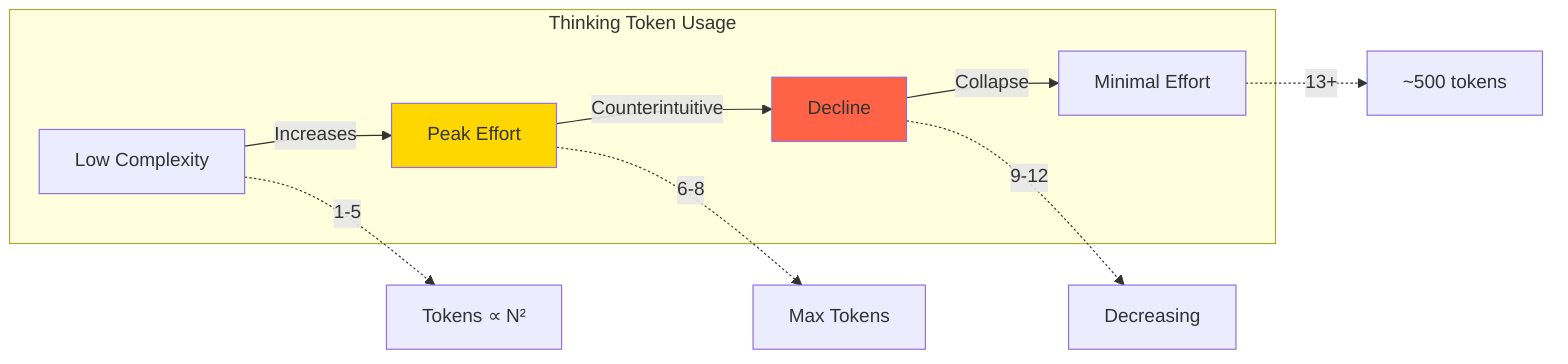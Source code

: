 graph LR
    subgraph "Thinking Token Usage"
        A[Low Complexity] -->|Increases| B[Peak Effort]
        B -->|Counterintuitive| C[Decline]
        C -->|Collapse| D[Minimal Effort]
    end
    
    A -.->|1-5| E[Tokens ∝ N²]
    B -.->|6-8| F[Max Tokens]
    C -.->|9-12| G[Decreasing]
    D -.->|13+| H[~500 tokens]
    
    style B fill:#FFD700
    style C fill:#FF6347